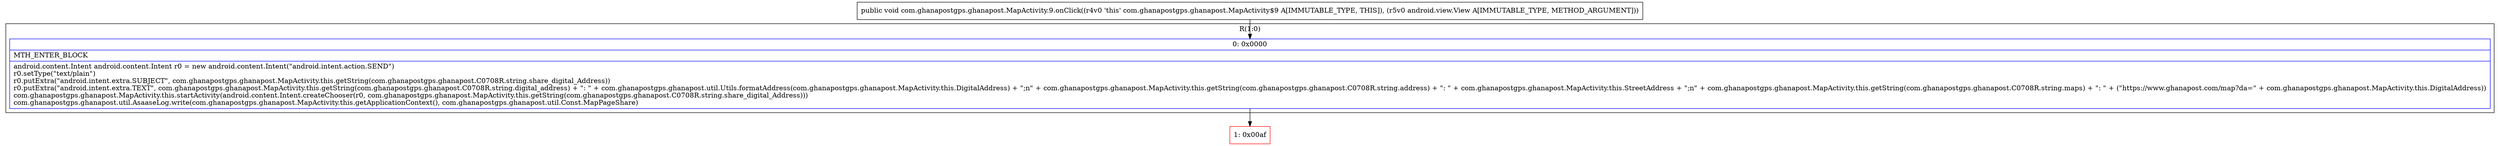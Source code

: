 digraph "CFG forcom.ghanapostgps.ghanapost.MapActivity.9.onClick(Landroid\/view\/View;)V" {
subgraph cluster_Region_1312609527 {
label = "R(1:0)";
node [shape=record,color=blue];
Node_0 [shape=record,label="{0\:\ 0x0000|MTH_ENTER_BLOCK\l|android.content.Intent android.content.Intent r0 = new android.content.Intent(\"android.intent.action.SEND\")\lr0.setType(\"text\/plain\")\lr0.putExtra(\"android.intent.extra.SUBJECT\", com.ghanapostgps.ghanapost.MapActivity.this.getString(com.ghanapostgps.ghanapost.C0708R.string.share_digital_Address))\lr0.putExtra(\"android.intent.extra.TEXT\", com.ghanapostgps.ghanapost.MapActivity.this.getString(com.ghanapostgps.ghanapost.C0708R.string.digital_address) + \": \" + com.ghanapostgps.ghanapost.util.Utils.formatAddress(com.ghanapostgps.ghanapost.MapActivity.this.DigitalAddress) + \";n\" + com.ghanapostgps.ghanapost.MapActivity.this.getString(com.ghanapostgps.ghanapost.C0708R.string.address) + \": \" + com.ghanapostgps.ghanapost.MapActivity.this.StreetAddress + \";n\" + com.ghanapostgps.ghanapost.MapActivity.this.getString(com.ghanapostgps.ghanapost.C0708R.string.maps) + \": \" + (\"https:\/\/www.ghanapost.com\/map?da=\" + com.ghanapostgps.ghanapost.MapActivity.this.DigitalAddress))\lcom.ghanapostgps.ghanapost.MapActivity.this.startActivity(android.content.Intent.createChooser(r0, com.ghanapostgps.ghanapost.MapActivity.this.getString(com.ghanapostgps.ghanapost.C0708R.string.share_digital_Address)))\lcom.ghanapostgps.ghanapost.util.AsaaseLog.write(com.ghanapostgps.ghanapost.MapActivity.this.getApplicationContext(), com.ghanapostgps.ghanapost.util.Const.MapPageShare)\l}"];
}
Node_1 [shape=record,color=red,label="{1\:\ 0x00af}"];
MethodNode[shape=record,label="{public void com.ghanapostgps.ghanapost.MapActivity.9.onClick((r4v0 'this' com.ghanapostgps.ghanapost.MapActivity$9 A[IMMUTABLE_TYPE, THIS]), (r5v0 android.view.View A[IMMUTABLE_TYPE, METHOD_ARGUMENT])) }"];
MethodNode -> Node_0;
Node_0 -> Node_1;
}

